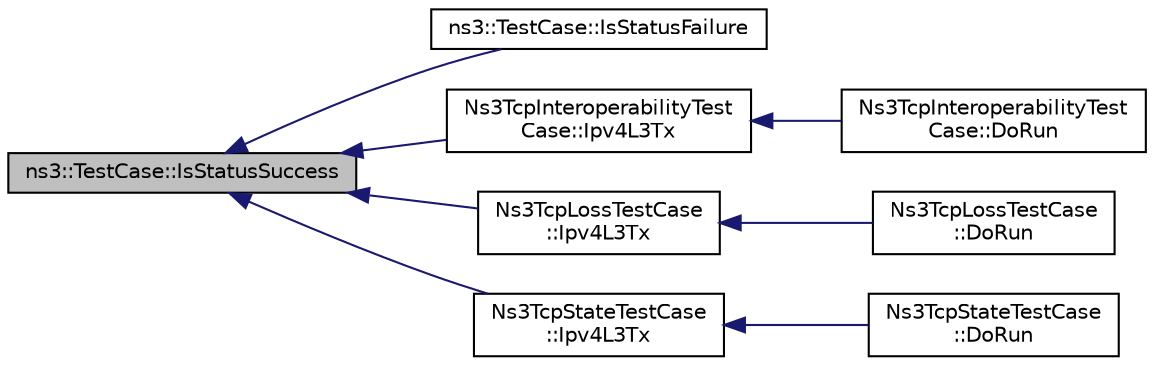 digraph "ns3::TestCase::IsStatusSuccess"
{
  edge [fontname="Helvetica",fontsize="10",labelfontname="Helvetica",labelfontsize="10"];
  node [fontname="Helvetica",fontsize="10",shape=record];
  rankdir="LR";
  Node1 [label="ns3::TestCase::IsStatusSuccess",height=0.2,width=0.4,color="black", fillcolor="grey75", style="filled", fontcolor="black"];
  Node1 -> Node2 [dir="back",color="midnightblue",fontsize="10",style="solid"];
  Node2 [label="ns3::TestCase::IsStatusFailure",height=0.2,width=0.4,color="black", fillcolor="white", style="filled",URL="$dd/d88/classns3_1_1TestCase.html#a84802776ad3c5810765c720f13116ed6",tooltip="Check if any tests failed. "];
  Node1 -> Node3 [dir="back",color="midnightblue",fontsize="10",style="solid"];
  Node3 [label="Ns3TcpInteroperabilityTest\lCase::Ipv4L3Tx",height=0.2,width=0.4,color="black", fillcolor="white", style="filled",URL="$d5/d86/classNs3TcpInteroperabilityTestCase.html#a22015819cad44a2e3ebbecddc8b14458"];
  Node3 -> Node4 [dir="back",color="midnightblue",fontsize="10",style="solid"];
  Node4 [label="Ns3TcpInteroperabilityTest\lCase::DoRun",height=0.2,width=0.4,color="black", fillcolor="white", style="filled",URL="$d5/d86/classNs3TcpInteroperabilityTestCase.html#a7d5f4739d69bd8ba54b091dd83da6d4a",tooltip="Implementation to actually run this TestCase. "];
  Node1 -> Node5 [dir="back",color="midnightblue",fontsize="10",style="solid"];
  Node5 [label="Ns3TcpLossTestCase\l::Ipv4L3Tx",height=0.2,width=0.4,color="black", fillcolor="white", style="filled",URL="$d7/d40/classNs3TcpLossTestCase.html#ae9d29d3511ccbdbd60805872294ae8ce"];
  Node5 -> Node6 [dir="back",color="midnightblue",fontsize="10",style="solid"];
  Node6 [label="Ns3TcpLossTestCase\l::DoRun",height=0.2,width=0.4,color="black", fillcolor="white", style="filled",URL="$d7/d40/classNs3TcpLossTestCase.html#aa6494c8b5df42627efd9625374b2eeeb",tooltip="Implementation to actually run this TestCase. "];
  Node1 -> Node7 [dir="back",color="midnightblue",fontsize="10",style="solid"];
  Node7 [label="Ns3TcpStateTestCase\l::Ipv4L3Tx",height=0.2,width=0.4,color="black", fillcolor="white", style="filled",URL="$d4/d4d/classNs3TcpStateTestCase.html#a35f15c824c1f3ac84ad6e0b1a984a39d"];
  Node7 -> Node8 [dir="back",color="midnightblue",fontsize="10",style="solid"];
  Node8 [label="Ns3TcpStateTestCase\l::DoRun",height=0.2,width=0.4,color="black", fillcolor="white", style="filled",URL="$d4/d4d/classNs3TcpStateTestCase.html#a62dd7855d89e540bf08e8ac2e9febf9f",tooltip="Implementation to actually run this TestCase. "];
}

